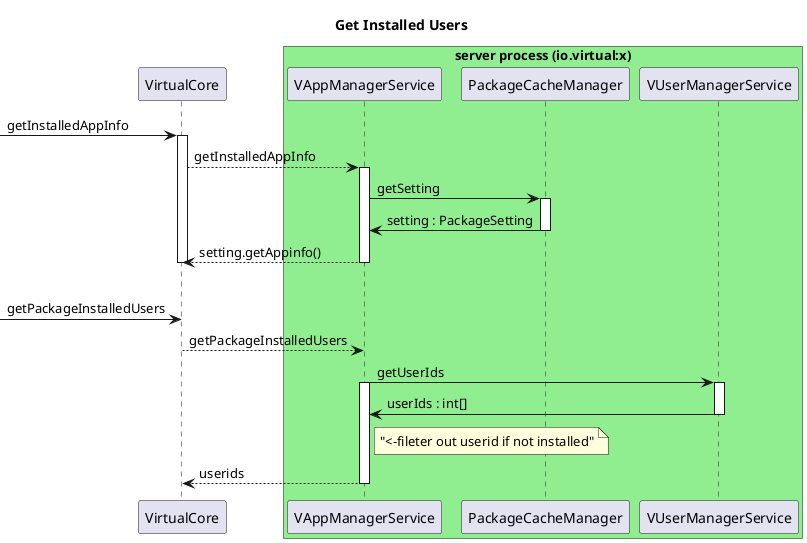 @startuml
title Get Installed Users
participant  VirtualCore
box "server process (io.virtual:x)" #LightGreen
participant  VAppManagerService
participant  PackageCacheManager
participant  VUserManagerService
end box
[-> VirtualCore : getInstalledAppInfo
activate VirtualCore
VirtualCore --> VAppManagerService : getInstalledAppInfo
activate VAppManagerService
VAppManagerService -> PackageCacheManager : getSetting
activate PackageCacheManager
PackageCacheManager -> VAppManagerService : setting : PackageSetting
deactivate PackageCacheManager
VAppManagerService --> VirtualCore : setting.getAppinfo()
deactivate VAppManagerService
deactivate VirtualCore
|||
[-> VirtualCore : getPackageInstalledUsers
VirtualCore --> VAppManagerService : getPackageInstalledUsers
VAppManagerService -> VUserManagerService : getUserIds
activate VAppManagerService
activate VUserManagerService
VUserManagerService -> VAppManagerService : userIds : int[]
deactivate VUserManagerService
note right of VAppManagerService : "<-fileter out userid if not installed"
VAppManagerService --> VirtualCore : userids
deactivate VAppManagerService
@enduml